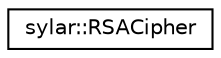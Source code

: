 digraph "类继承关系图"
{
 // LATEX_PDF_SIZE
  edge [fontname="Helvetica",fontsize="10",labelfontname="Helvetica",labelfontsize="10"];
  node [fontname="Helvetica",fontsize="10",shape=record];
  rankdir="LR";
  Node0 [label="sylar::RSACipher",height=0.2,width=0.4,color="black", fillcolor="white", style="filled",URL="$classsylar_1_1RSACipher.html",tooltip=" "];
}
